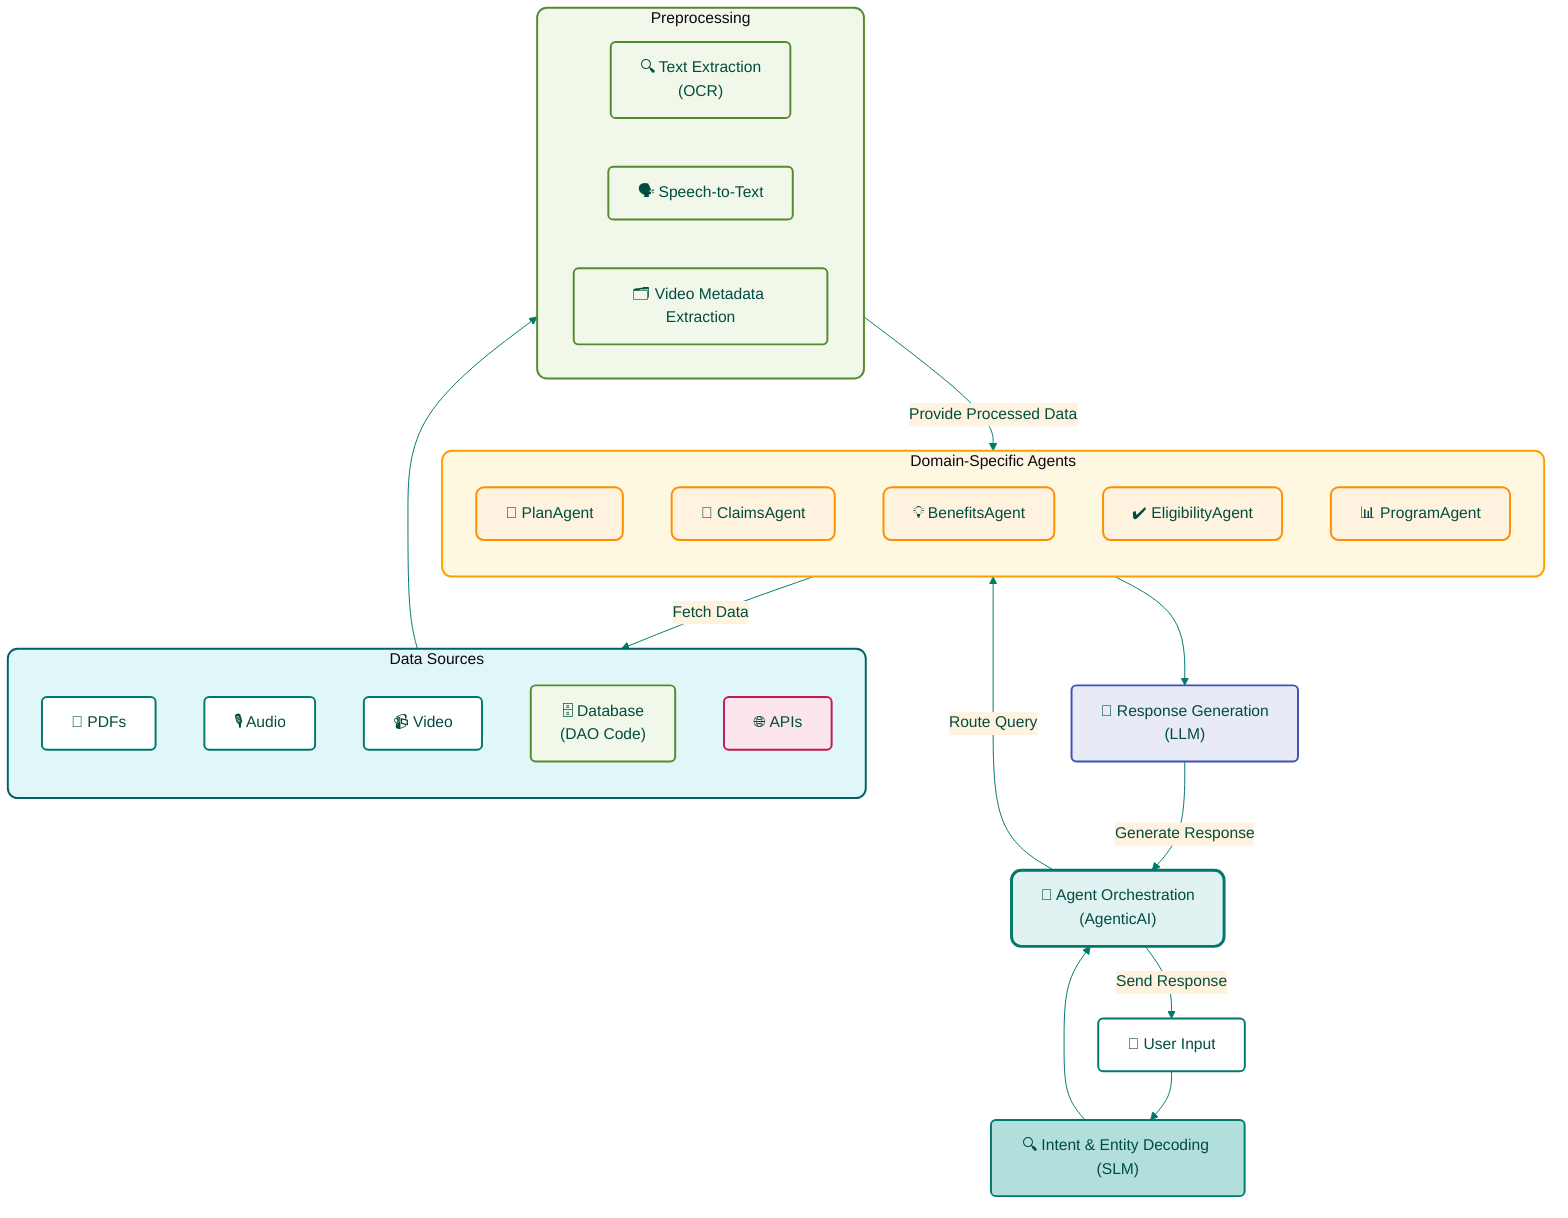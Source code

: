 %%{init: {
  'theme': 'base',
  'themeVariables': {
    'primaryColor': '#E0F2F1',
    'primaryTextColor': '#004D40',
    'primaryBorderColor': '#00796B',
    'lineColor': '#00796B',
    'secondaryColor': '#FFF3E0',
    'tertiaryColor': '#F1F8E9'
  }
}}%%

flowchart TB
    classDef default fill:#fff,stroke:#00796B,stroke-width:2px,rx:5,ry:5;
    classDef coordinator fill:#E0F2F1,stroke:#00796B,stroke-width:3px,rx:10,ry:10;
    classDef intent fill:#B2DFDB,stroke:#00796B,stroke-width:2px;
    classDef delegate fill:#FFF3E0,stroke:#FF8F00,stroke-width:2px,rx:8,ry:8;
    classDef llm fill:#E8EAF6,stroke:#3F51B5,stroke-width:2px,rx:5,ry:5;
    classDef api fill:#FCE4EC,stroke:#C2185B,stroke-width:2px,rx:5,ry:5;
    classDef process fill:#F1F8E9,stroke:#558B2F,stroke-width:2px,rx:5,ry:5;

    U["👤 User Input"]:::default
    I["🔍 Intent & Entity Decoding (SLM)"]:::intent
    A["🤖 Agent Orchestration<br>(AgenticAI)"]:::coordinator
    LLM["🧠 Response Generation<br>(LLM)"]:::llm

    subgraph Agents ["Domain-Specific Agents"]
        direction TB
        Plan["📜 PlanAgent"]:::delegate
        Claims["📝 ClaimsAgent"]:::delegate
        Benefits["💡 BenefitsAgent"]:::delegate
        Eligibility["✔️ EligibilityAgent"]:::delegate
        Program["📊 ProgramAgent"]:::delegate
    end

    subgraph DataSources ["Data Sources"]
        direction TB
        PDFs["📄 PDFs"]:::default
        Audio["🎙️ Audio"]:::default
        Video["📹 Video"]:::default
        DB["🗄️ Database<br>(DAO Code)"]:::process
        API["🌐 APIs"]:::api
    end

    subgraph Preprocessing ["Preprocessing"]
        OCR["🔍 Text Extraction<br>(OCR)"]:::process
        Transcription["🗣️ Speech-to-Text"]:::process
        Metadata["🗂️ Video Metadata Extraction"]:::process
    end

    U --> I
    I --> A
    A -->|Route Query| Agents
    Agents -->|Fetch Data| DataSources
    DataSources --> Preprocessing
    Preprocessing -->|Provide Processed Data| Agents
    Agents --> LLM
    LLM -->|Generate Response| A
    A -->|Send Response| U

    style Agents fill:#FFF8E1,stroke:#FFA000,stroke-width:2px,rx:10,ry:10;
    style DataSources fill:#E0F7FA,stroke:#006064,stroke-width:2px,rx:10,ry:10;
    style Preprocessing fill:#F1F8E9,stroke:#558B2F,stroke-width:2px,rx:10,ry:10;